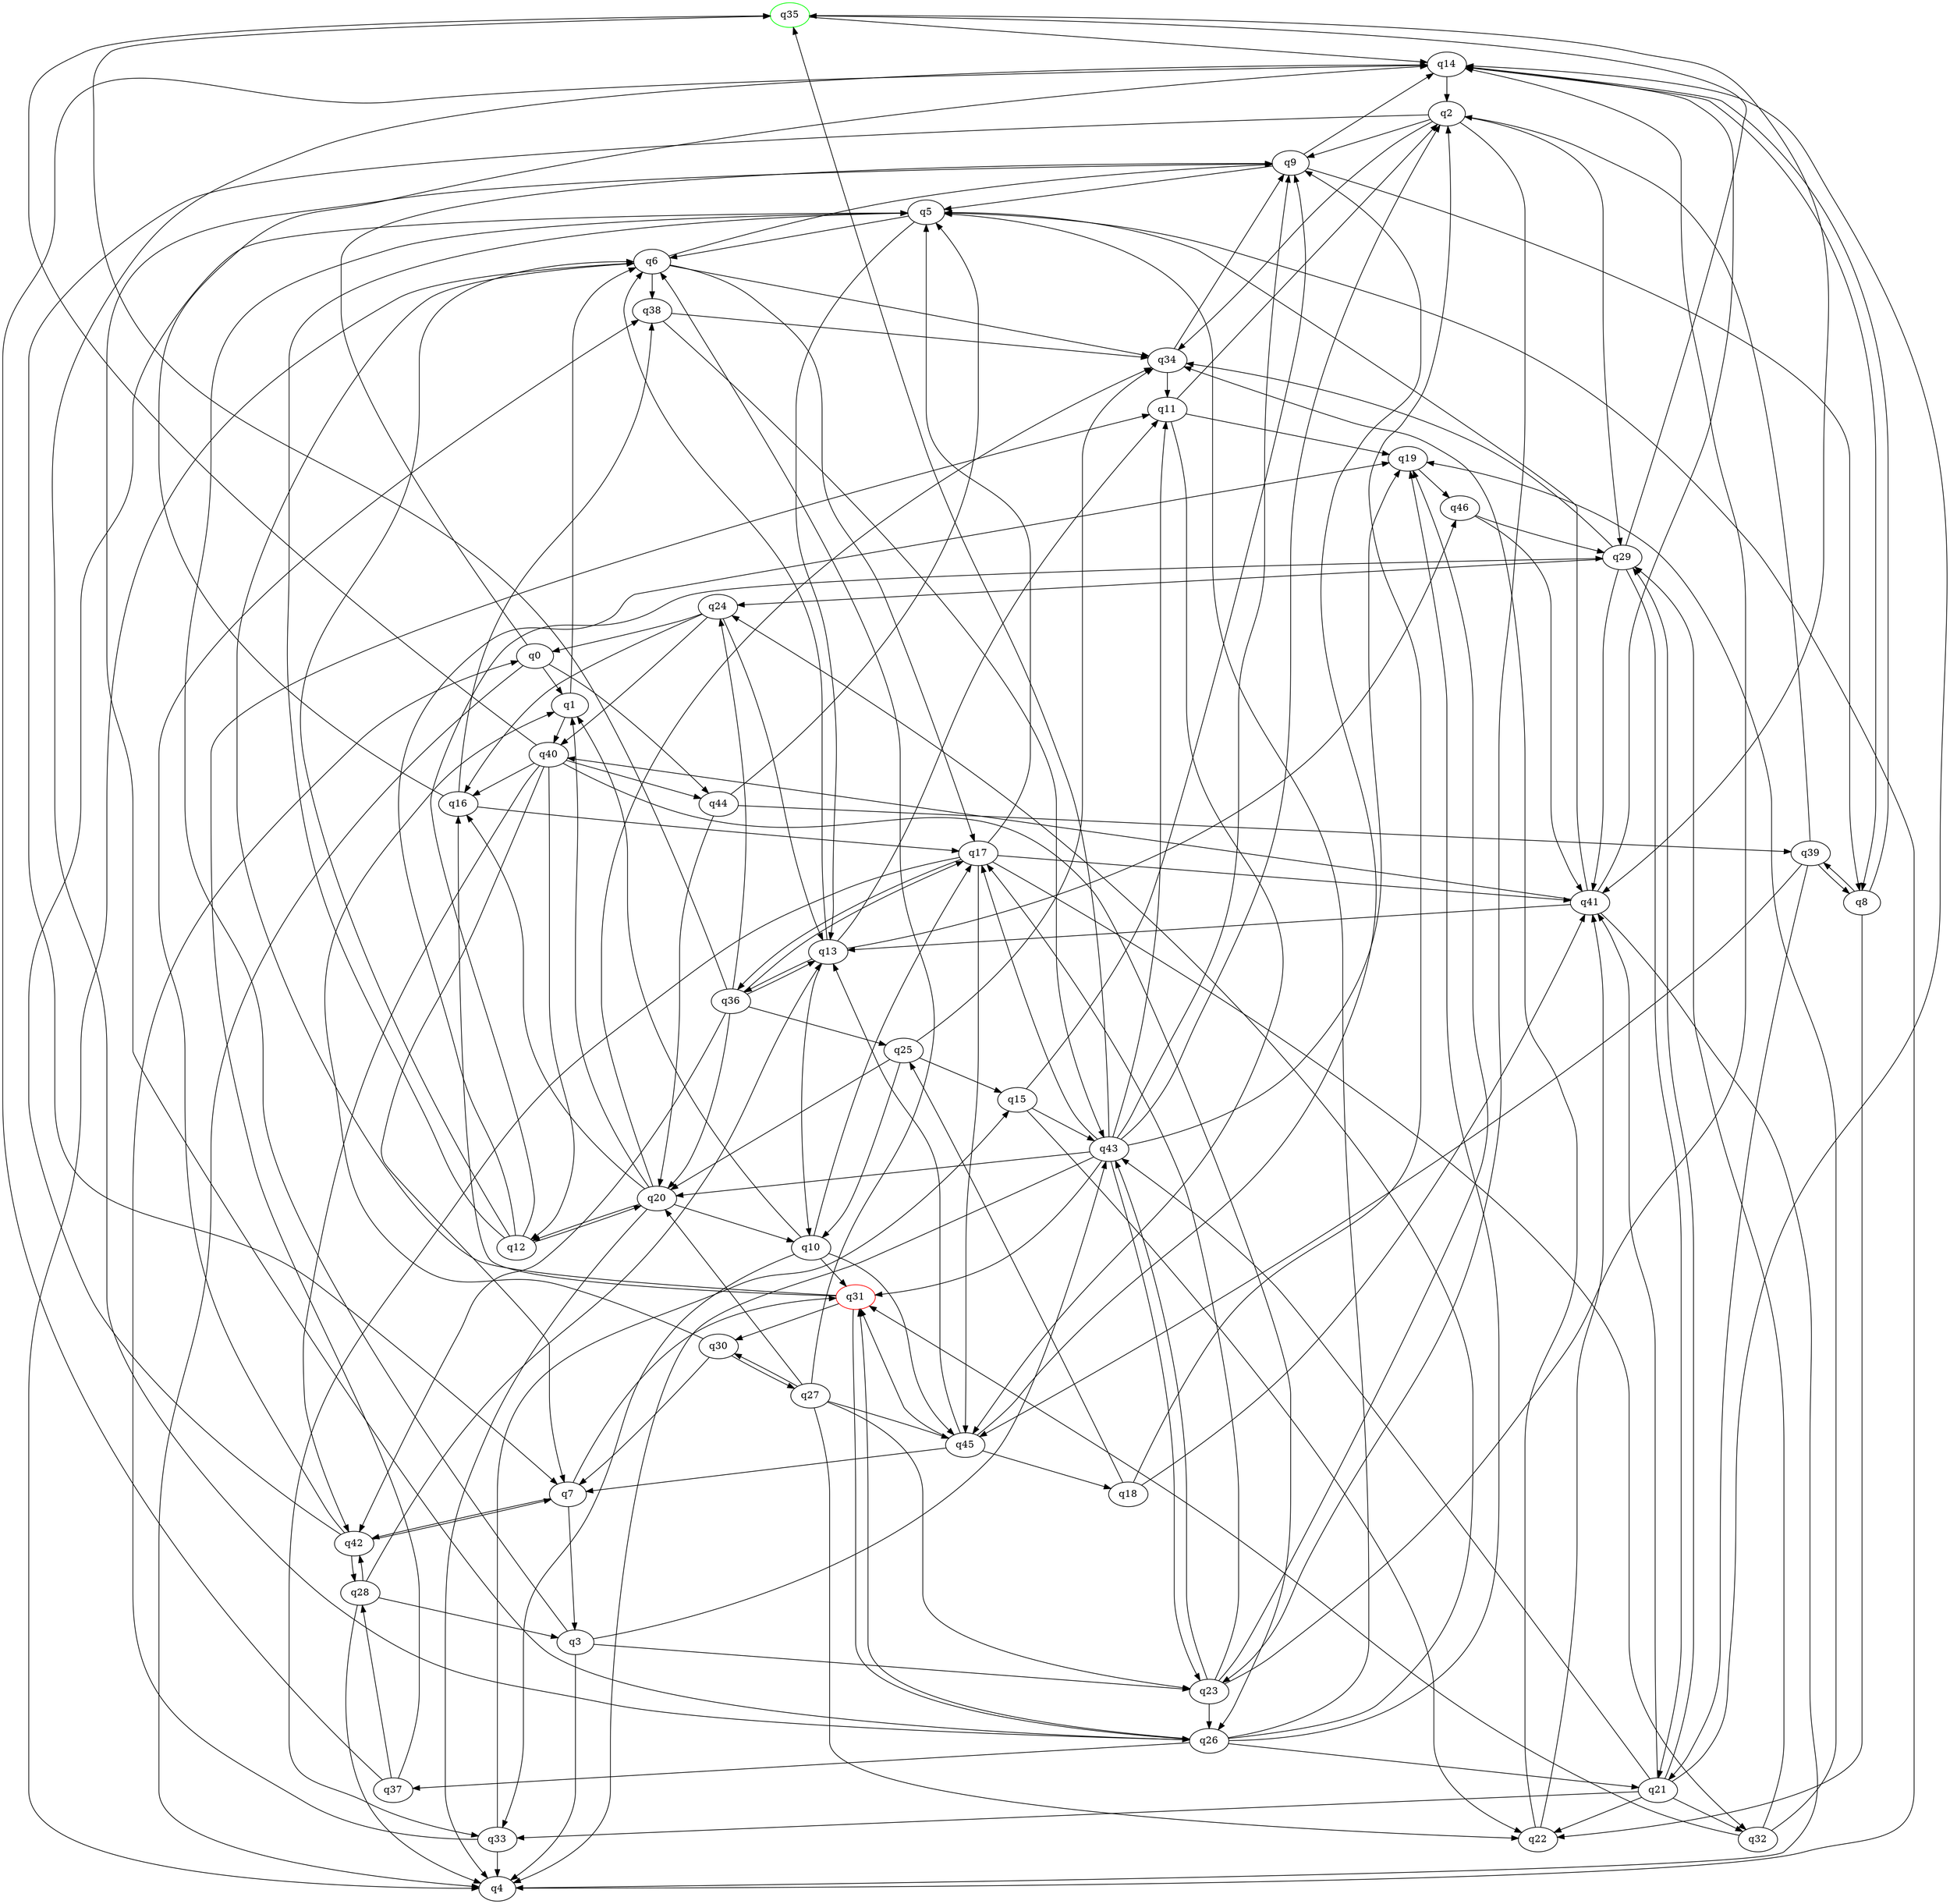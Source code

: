 digraph A{
q35 [initial=1,color=green];
q31 [final=1,color=red];
q0 -> q1;
q0 -> q4;
q0 -> q9;
q0 -> q44;
q1 -> q6;
q1 -> q40;
q2 -> q7;
q2 -> q9;
q2 -> q23;
q2 -> q29;
q2 -> q34;
q3 -> q4;
q3 -> q5;
q3 -> q23;
q3 -> q43;
q4 -> q5;
q5 -> q6;
q5 -> q13;
q6 -> q4;
q6 -> q9;
q6 -> q17;
q6 -> q34;
q6 -> q38;
q7 -> q3;
q7 -> q31;
q7 -> q42;
q8 -> q14;
q8 -> q22;
q8 -> q39;
q9 -> q5;
q9 -> q8;
q9 -> q14;
q9 -> q26;
q10 -> q1;
q10 -> q17;
q10 -> q31;
q10 -> q33;
q10 -> q45;
q11 -> q2;
q11 -> q19;
q11 -> q45;
q12 -> q5;
q12 -> q6;
q12 -> q19;
q12 -> q20;
q12 -> q29;
q13 -> q6;
q13 -> q10;
q13 -> q11;
q13 -> q36;
q13 -> q46;
q14 -> q2;
q14 -> q8;
q15 -> q9;
q15 -> q22;
q15 -> q43;
q16 -> q14;
q16 -> q17;
q16 -> q38;
q17 -> q5;
q17 -> q32;
q17 -> q33;
q17 -> q36;
q17 -> q41;
q17 -> q45;
q18 -> q2;
q18 -> q25;
q18 -> q41;
q19 -> q46;
q20 -> q1;
q20 -> q4;
q20 -> q10;
q20 -> q12;
q20 -> q16;
q20 -> q34;
q21 -> q14;
q21 -> q22;
q21 -> q29;
q21 -> q32;
q21 -> q33;
q21 -> q41;
q21 -> q43;
q22 -> q34;
q22 -> q41;
q23 -> q14;
q23 -> q17;
q23 -> q19;
q23 -> q26;
q23 -> q43;
q24 -> q0;
q24 -> q13;
q24 -> q16;
q24 -> q40;
q25 -> q10;
q25 -> q15;
q25 -> q20;
q25 -> q34;
q26 -> q5;
q26 -> q14;
q26 -> q19;
q26 -> q21;
q26 -> q24;
q26 -> q31;
q26 -> q37;
q27 -> q6;
q27 -> q20;
q27 -> q22;
q27 -> q23;
q27 -> q30;
q27 -> q45;
q28 -> q3;
q28 -> q4;
q28 -> q13;
q28 -> q42;
q29 -> q21;
q29 -> q24;
q29 -> q34;
q29 -> q35;
q29 -> q41;
q30 -> q1;
q30 -> q7;
q30 -> q27;
q31 -> q6;
q31 -> q16;
q31 -> q26;
q31 -> q30;
q32 -> q19;
q32 -> q29;
q32 -> q31;
q33 -> q0;
q33 -> q4;
q33 -> q15;
q34 -> q9;
q34 -> q11;
q35 -> q14;
q35 -> q41;
q36 -> q13;
q36 -> q17;
q36 -> q20;
q36 -> q24;
q36 -> q25;
q36 -> q35;
q36 -> q42;
q37 -> q11;
q37 -> q14;
q37 -> q28;
q38 -> q34;
q38 -> q43;
q39 -> q2;
q39 -> q8;
q39 -> q21;
q39 -> q45;
q40 -> q7;
q40 -> q12;
q40 -> q16;
q40 -> q26;
q40 -> q35;
q40 -> q42;
q40 -> q44;
q41 -> q4;
q41 -> q5;
q41 -> q13;
q41 -> q14;
q41 -> q40;
q42 -> q5;
q42 -> q7;
q42 -> q28;
q42 -> q38;
q43 -> q2;
q43 -> q4;
q43 -> q9;
q43 -> q11;
q43 -> q17;
q43 -> q19;
q43 -> q20;
q43 -> q23;
q43 -> q31;
q43 -> q35;
q44 -> q5;
q44 -> q20;
q44 -> q39;
q45 -> q7;
q45 -> q9;
q45 -> q13;
q45 -> q18;
q45 -> q31;
q46 -> q29;
q46 -> q41;
}